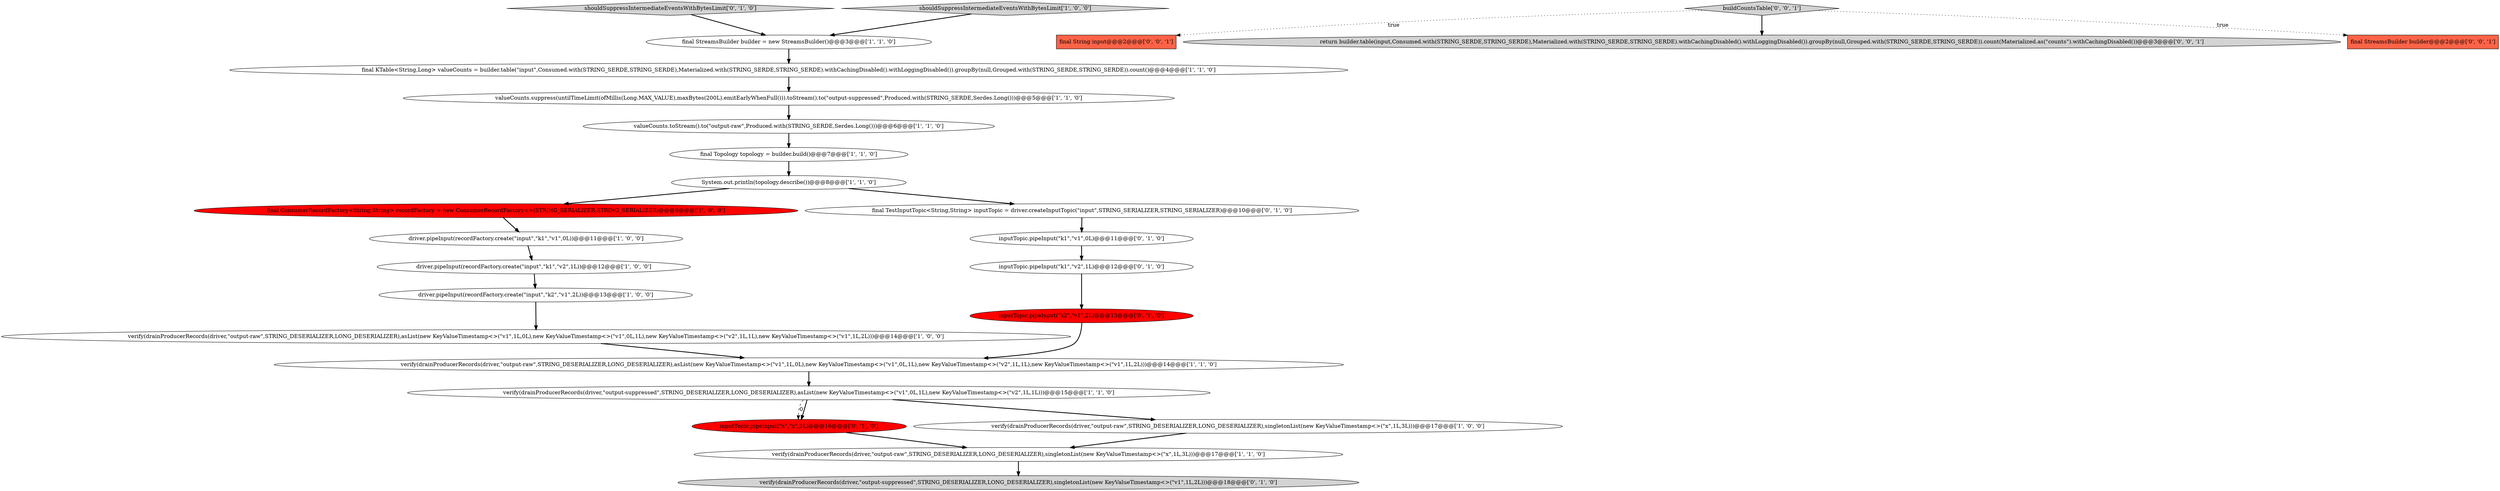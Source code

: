 digraph {
16 [style = filled, label = "shouldSuppressIntermediateEventsWithBytesLimit['0', '1', '0']", fillcolor = lightgray, shape = diamond image = "AAA0AAABBB2BBB"];
26 [style = filled, label = "buildCountsTable['0', '0', '1']", fillcolor = lightgray, shape = diamond image = "AAA0AAABBB3BBB"];
8 [style = filled, label = "final KTable<String,Long> valueCounts = builder.table(\"input\",Consumed.with(STRING_SERDE,STRING_SERDE),Materialized.with(STRING_SERDE,STRING_SERDE).withCachingDisabled().withLoggingDisabled()).groupBy(null,Grouped.with(STRING_SERDE,STRING_SERDE)).count()@@@4@@@['1', '1', '0']", fillcolor = white, shape = ellipse image = "AAA0AAABBB1BBB"];
1 [style = filled, label = "System.out.println(topology.describe())@@@8@@@['1', '1', '0']", fillcolor = white, shape = ellipse image = "AAA0AAABBB1BBB"];
0 [style = filled, label = "driver.pipeInput(recordFactory.create(\"input\",\"k1\",\"v2\",1L))@@@12@@@['1', '0', '0']", fillcolor = white, shape = ellipse image = "AAA0AAABBB1BBB"];
25 [style = filled, label = "final String input@@@2@@@['0', '0', '1']", fillcolor = tomato, shape = box image = "AAA0AAABBB3BBB"];
12 [style = filled, label = "valueCounts.toStream().to(\"output-raw\",Produced.with(STRING_SERDE,Serdes.Long()))@@@6@@@['1', '1', '0']", fillcolor = white, shape = ellipse image = "AAA0AAABBB1BBB"];
5 [style = filled, label = "final ConsumerRecordFactory<String,String> recordFactory = new ConsumerRecordFactory<>(STRING_SERIALIZER,STRING_SERIALIZER)@@@9@@@['1', '0', '0']", fillcolor = red, shape = ellipse image = "AAA1AAABBB1BBB"];
22 [style = filled, label = "inputTopic.pipeInput(\"k1\",\"v2\",1L)@@@12@@@['0', '1', '0']", fillcolor = white, shape = ellipse image = "AAA0AAABBB2BBB"];
9 [style = filled, label = "verify(drainProducerRecords(driver,\"output-raw\",STRING_DESERIALIZER,LONG_DESERIALIZER),singletonList(new KeyValueTimestamp<>(\"x\",1L,3L)))@@@17@@@['1', '1', '0']", fillcolor = white, shape = ellipse image = "AAA0AAABBB1BBB"];
19 [style = filled, label = "inputTopic.pipeInput(\"k2\",\"v1\",2L)@@@13@@@['0', '1', '0']", fillcolor = red, shape = ellipse image = "AAA1AAABBB2BBB"];
2 [style = filled, label = "verify(drainProducerRecords(driver,\"output-raw\",STRING_DESERIALIZER,LONG_DESERIALIZER),asList(new KeyValueTimestamp<>(\"v1\",1L,0L),new KeyValueTimestamp<>(\"v1\",0L,1L),new KeyValueTimestamp<>(\"v2\",1L,1L),new KeyValueTimestamp<>(\"v1\",1L,2L)))@@@14@@@['1', '0', '0']", fillcolor = white, shape = ellipse image = "AAA0AAABBB1BBB"];
20 [style = filled, label = "inputTopic.pipeInput(\"x\",\"x\",3L)@@@16@@@['0', '1', '0']", fillcolor = red, shape = ellipse image = "AAA1AAABBB2BBB"];
14 [style = filled, label = "final StreamsBuilder builder = new StreamsBuilder()@@@3@@@['1', '1', '0']", fillcolor = white, shape = ellipse image = "AAA0AAABBB1BBB"];
13 [style = filled, label = "verify(drainProducerRecords(driver,\"output-suppressed\",STRING_DESERIALIZER,LONG_DESERIALIZER),asList(new KeyValueTimestamp<>(\"v1\",0L,1L),new KeyValueTimestamp<>(\"v2\",1L,1L)))@@@15@@@['1', '1', '0']", fillcolor = white, shape = ellipse image = "AAA0AAABBB1BBB"];
3 [style = filled, label = "driver.pipeInput(recordFactory.create(\"input\",\"k1\",\"v1\",0L))@@@11@@@['1', '0', '0']", fillcolor = white, shape = ellipse image = "AAA0AAABBB1BBB"];
18 [style = filled, label = "final TestInputTopic<String,String> inputTopic = driver.createInputTopic(\"input\",STRING_SERIALIZER,STRING_SERIALIZER)@@@10@@@['0', '1', '0']", fillcolor = white, shape = ellipse image = "AAA0AAABBB2BBB"];
21 [style = filled, label = "inputTopic.pipeInput(\"k1\",\"v1\",0L)@@@11@@@['0', '1', '0']", fillcolor = white, shape = ellipse image = "AAA0AAABBB2BBB"];
4 [style = filled, label = "shouldSuppressIntermediateEventsWithBytesLimit['1', '0', '0']", fillcolor = lightgray, shape = diamond image = "AAA0AAABBB1BBB"];
17 [style = filled, label = "verify(drainProducerRecords(driver,\"output-suppressed\",STRING_DESERIALIZER,LONG_DESERIALIZER),singletonList(new KeyValueTimestamp<>(\"v1\",1L,2L)))@@@18@@@['0', '1', '0']", fillcolor = lightgray, shape = ellipse image = "AAA0AAABBB2BBB"];
15 [style = filled, label = "verify(drainProducerRecords(driver,\"output-raw\",STRING_DESERIALIZER,LONG_DESERIALIZER),singletonList(new KeyValueTimestamp<>(\"x\",1L,3L)))@@@17@@@['1', '0', '0']", fillcolor = white, shape = ellipse image = "AAA0AAABBB1BBB"];
23 [style = filled, label = "return builder.table(input,Consumed.with(STRING_SERDE,STRING_SERDE),Materialized.with(STRING_SERDE,STRING_SERDE).withCachingDisabled().withLoggingDisabled()).groupBy(null,Grouped.with(STRING_SERDE,STRING_SERDE)).count(Materialized.as(\"counts\").withCachingDisabled())@@@3@@@['0', '0', '1']", fillcolor = lightgray, shape = ellipse image = "AAA0AAABBB3BBB"];
6 [style = filled, label = "driver.pipeInput(recordFactory.create(\"input\",\"k2\",\"v1\",2L))@@@13@@@['1', '0', '0']", fillcolor = white, shape = ellipse image = "AAA0AAABBB1BBB"];
24 [style = filled, label = "final StreamsBuilder builder@@@2@@@['0', '0', '1']", fillcolor = tomato, shape = box image = "AAA0AAABBB3BBB"];
7 [style = filled, label = "final Topology topology = builder.build()@@@7@@@['1', '1', '0']", fillcolor = white, shape = ellipse image = "AAA0AAABBB1BBB"];
10 [style = filled, label = "valueCounts.suppress(untilTimeLimit(ofMillis(Long.MAX_VALUE),maxBytes(200L).emitEarlyWhenFull())).toStream().to(\"output-suppressed\",Produced.with(STRING_SERDE,Serdes.Long()))@@@5@@@['1', '1', '0']", fillcolor = white, shape = ellipse image = "AAA0AAABBB1BBB"];
11 [style = filled, label = "verify(drainProducerRecords(driver,\"output-raw\",STRING_DESERIALIZER,LONG_DESERIALIZER),asList(new KeyValueTimestamp<>(\"v1\",1L,0L),new KeyValueTimestamp<>(\"v1\",0L,1L),new KeyValueTimestamp<>(\"v2\",1L,1L),new KeyValueTimestamp<>(\"v1\",1L,2L)))@@@14@@@['1', '1', '0']", fillcolor = white, shape = ellipse image = "AAA0AAABBB1BBB"];
1->5 [style = bold, label=""];
5->3 [style = bold, label=""];
8->10 [style = bold, label=""];
4->14 [style = bold, label=""];
7->1 [style = bold, label=""];
22->19 [style = bold, label=""];
20->9 [style = bold, label=""];
0->6 [style = bold, label=""];
26->25 [style = dotted, label="true"];
13->20 [style = dashed, label="0"];
9->17 [style = bold, label=""];
1->18 [style = bold, label=""];
19->11 [style = bold, label=""];
12->7 [style = bold, label=""];
3->0 [style = bold, label=""];
6->2 [style = bold, label=""];
21->22 [style = bold, label=""];
10->12 [style = bold, label=""];
15->9 [style = bold, label=""];
26->23 [style = bold, label=""];
11->13 [style = bold, label=""];
26->24 [style = dotted, label="true"];
16->14 [style = bold, label=""];
14->8 [style = bold, label=""];
13->15 [style = bold, label=""];
18->21 [style = bold, label=""];
2->11 [style = bold, label=""];
13->20 [style = bold, label=""];
}
